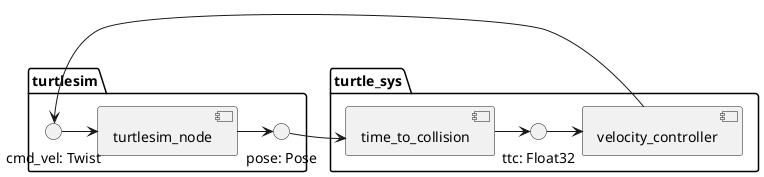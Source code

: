 @startuml turtle_sys_component
package turtlesim{
  component turtlesim_node
  interface "pose: Pose" as pose
  interface "cmd_vel: Twist" as cmd_vel
}
package "turtle_sys"{
  component time_to_collision
  component velocity_controller
  interface "ttc: Float32" as ttc
}
  cmd_vel->turtlesim_node
  turtlesim_node->pose

  pose->time_to_collision
  time_to_collision->ttc
  ttc->velocity_controller
  velocity_controller->cmd_vel
@enduml
